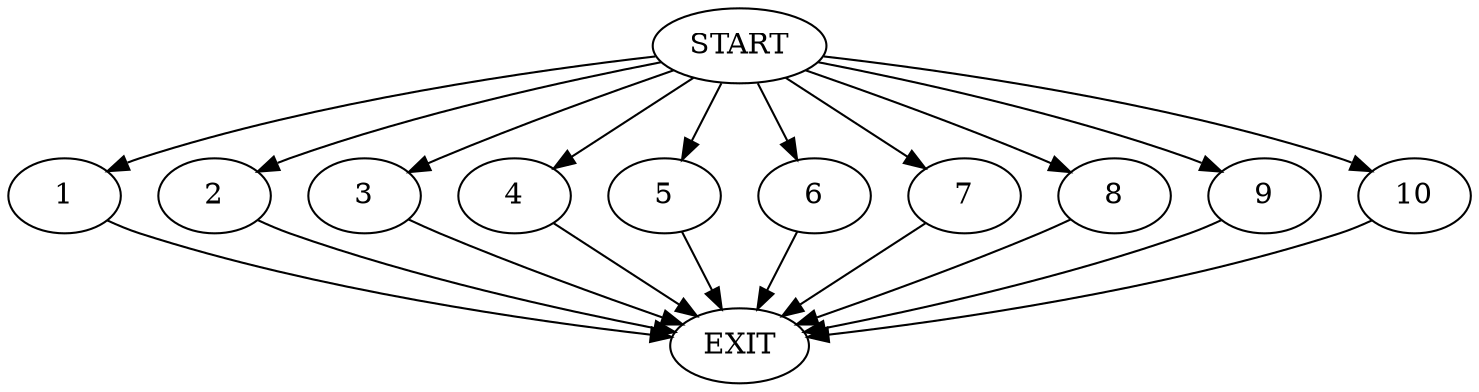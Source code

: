 digraph { 
0 [label="START"];
1;
2;
3;
4;
5;
6;
7;
8;
9;
10;
11[label="EXIT"];
0 -> 10;
0 -> 1;
0:s2 -> 2;
0:s3 -> 3;
0:s4 -> 4;
0:s5 -> 5;
0:s6 -> 6;
0:s7 -> 7;
0:s8 -> 8;
0:s9 -> 9;
1 -> 11;
2 -> 11;
3 -> 11;
4 -> 11;
5 -> 11;
6 -> 11;
7 -> 11;
8 -> 11;
9 -> 11;
10 -> 11;
}